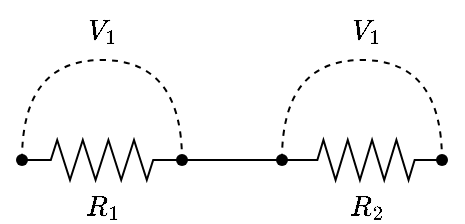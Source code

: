 <mxfile version="24.7.17">
  <diagram name="Pagina-1" id="2Rz-Wd-GFn7TRyYq2-2L">
    <mxGraphModel dx="481" dy="279" grid="1" gridSize="10" guides="1" tooltips="1" connect="1" arrows="1" fold="1" page="1" pageScale="1" pageWidth="827" pageHeight="1169" math="1" shadow="0">
      <root>
        <mxCell id="0" />
        <mxCell id="1" parent="0" />
        <mxCell id="zLuMLTRsrYq4-Sg2jr1X-1" value="\(R_1\)" style="pointerEvents=1;verticalLabelPosition=bottom;shadow=0;dashed=0;align=center;html=1;verticalAlign=top;shape=mxgraph.electrical.resistors.resistor_2;" vertex="1" parent="1">
          <mxGeometry x="240" y="350" width="80" height="20" as="geometry" />
        </mxCell>
        <mxCell id="zLuMLTRsrYq4-Sg2jr1X-2" value="\(R_2\)" style="pointerEvents=1;verticalLabelPosition=bottom;shadow=0;dashed=0;align=center;html=1;verticalAlign=top;shape=mxgraph.electrical.resistors.resistor_2;" vertex="1" parent="1">
          <mxGeometry x="374" y="350" width="76" height="20" as="geometry" />
        </mxCell>
        <mxCell id="zLuMLTRsrYq4-Sg2jr1X-5" value="" style="endArrow=none;html=1;rounded=0;exitDx=0;exitDy=0;exitPerimeter=0;entryX=0;entryY=0.5;entryDx=0;entryDy=0;entryPerimeter=0;" edge="1" parent="1" source="zLuMLTRsrYq4-Sg2jr1X-6" target="zLuMLTRsrYq4-Sg2jr1X-2">
          <mxGeometry width="50" height="50" relative="1" as="geometry">
            <mxPoint x="370" y="380" as="sourcePoint" />
            <mxPoint x="420" y="330" as="targetPoint" />
          </mxGeometry>
        </mxCell>
        <mxCell id="zLuMLTRsrYq4-Sg2jr1X-7" value="" style="shape=waypoint;sketch=0;fillStyle=solid;size=6;pointerEvents=1;points=[];fillColor=none;resizable=0;rotatable=0;perimeter=centerPerimeter;snapToPoint=1;" vertex="1" parent="1">
          <mxGeometry x="230" y="350" width="20" height="20" as="geometry" />
        </mxCell>
        <mxCell id="zLuMLTRsrYq4-Sg2jr1X-10" value="" style="shape=waypoint;sketch=0;fillStyle=solid;size=6;pointerEvents=1;points=[];fillColor=none;resizable=0;rotatable=0;perimeter=centerPerimeter;snapToPoint=1;" vertex="1" parent="1">
          <mxGeometry x="360" y="350" width="20" height="20" as="geometry" />
        </mxCell>
        <mxCell id="zLuMLTRsrYq4-Sg2jr1X-11" value="" style="endArrow=none;html=1;rounded=0;exitX=1;exitY=0.5;exitDx=0;exitDy=0;exitPerimeter=0;entryDx=0;entryDy=0;entryPerimeter=0;" edge="1" parent="1" source="zLuMLTRsrYq4-Sg2jr1X-1" target="zLuMLTRsrYq4-Sg2jr1X-6">
          <mxGeometry width="50" height="50" relative="1" as="geometry">
            <mxPoint x="320" y="360" as="sourcePoint" />
            <mxPoint x="374" y="360" as="targetPoint" />
          </mxGeometry>
        </mxCell>
        <mxCell id="zLuMLTRsrYq4-Sg2jr1X-6" value="" style="shape=waypoint;sketch=0;fillStyle=solid;size=6;pointerEvents=1;points=[];fillColor=none;resizable=0;rotatable=0;perimeter=centerPerimeter;snapToPoint=1;" vertex="1" parent="1">
          <mxGeometry x="310" y="350" width="20" height="20" as="geometry" />
        </mxCell>
        <mxCell id="zLuMLTRsrYq4-Sg2jr1X-12" style="edgeStyle=orthogonalEdgeStyle;rounded=0;orthogonalLoop=1;jettySize=auto;html=1;entryX=0.636;entryY=0.364;entryDx=0;entryDy=0;entryPerimeter=0;endArrow=none;endFill=0;dashed=1;curved=1;" edge="1" parent="1" source="zLuMLTRsrYq4-Sg2jr1X-7" target="zLuMLTRsrYq4-Sg2jr1X-6">
          <mxGeometry relative="1" as="geometry">
            <Array as="points">
              <mxPoint x="240" y="310" />
              <mxPoint x="320" y="310" />
            </Array>
          </mxGeometry>
        </mxCell>
        <mxCell id="zLuMLTRsrYq4-Sg2jr1X-13" style="edgeStyle=orthogonalEdgeStyle;rounded=0;orthogonalLoop=1;jettySize=auto;html=1;entryX=0.636;entryY=0.364;entryDx=0;entryDy=0;entryPerimeter=0;endArrow=none;endFill=0;dashed=1;curved=1;" edge="1" parent="1">
          <mxGeometry relative="1" as="geometry">
            <mxPoint x="369.98" y="359.98" as="sourcePoint" />
            <mxPoint x="449.98" y="359.98" as="targetPoint" />
            <Array as="points">
              <mxPoint x="369.98" y="309.98" />
              <mxPoint x="449.98" y="309.98" />
            </Array>
          </mxGeometry>
        </mxCell>
        <mxCell id="zLuMLTRsrYq4-Sg2jr1X-8" value="" style="shape=waypoint;sketch=0;fillStyle=solid;size=6;pointerEvents=1;points=[];fillColor=none;resizable=0;rotatable=0;perimeter=centerPerimeter;snapToPoint=1;" vertex="1" parent="1">
          <mxGeometry x="440" y="350" width="20" height="20" as="geometry" />
        </mxCell>
        <mxCell id="zLuMLTRsrYq4-Sg2jr1X-17" value="\(V_1\)" style="text;html=1;align=center;verticalAlign=middle;whiteSpace=wrap;rounded=0;" vertex="1" parent="1">
          <mxGeometry x="250" y="280" width="60" height="30" as="geometry" />
        </mxCell>
        <mxCell id="zLuMLTRsrYq4-Sg2jr1X-18" value="\(V_1\)" style="text;html=1;align=center;verticalAlign=middle;whiteSpace=wrap;rounded=0;" vertex="1" parent="1">
          <mxGeometry x="382" y="280" width="60" height="30" as="geometry" />
        </mxCell>
      </root>
    </mxGraphModel>
  </diagram>
</mxfile>
